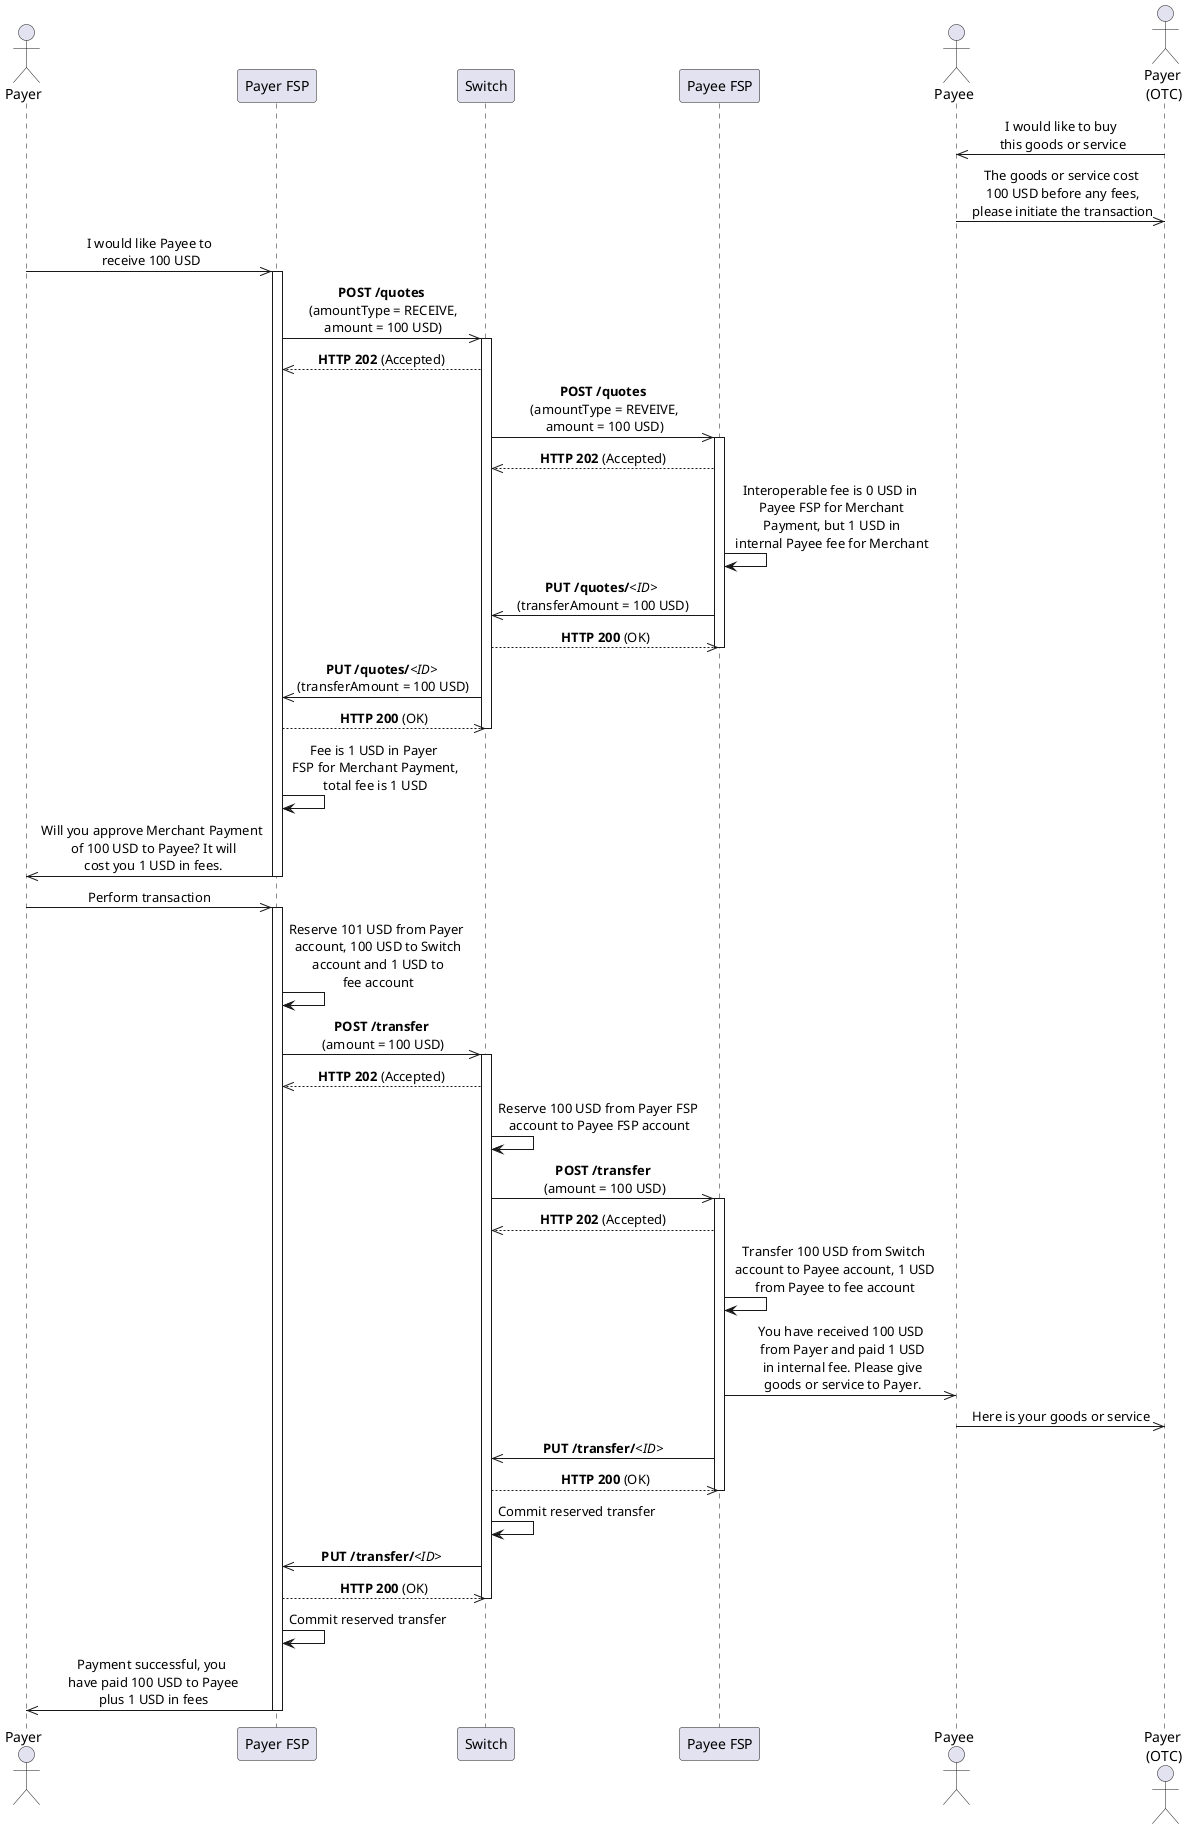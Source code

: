 /'*****
 License
 --------------
 Copyright © 2017 Bill & Melinda Gates Foundation
 The Mojaloop files are made available by the Bill & Melinda Gates Foundation under the Apache License, Version 2.0 (the "License") and you may not use these files except in compliance with the License. You may obtain a copy of the License at
 http://www.apache.org/licenses/LICENSE-2.0
 Unless required by applicable law or agreed to in writing, the Mojaloop files are distributed on an "AS IS" BASIS, WITHOUT WARRANTIES OR CONDITIONS OF ANY KIND, either express or implied. See the License for the specific language governing permissions and limitations under the License.
 Contributors
 --------------
 This is the official list of the Mojaloop project contributors for this file.
 Names of the original copyright holders (individuals or organizations)
 should be listed with a '*' in the first column. People who have
 contributed from an organization can be listed under the organization
 that actually holds the copyright for their contributions (see the
 Gates Foundation organization for an example). Those individuals should have
 their names indented and be marked with a '-'. Email address can be added
 optionally within square brackets <email>.
 * Gates Foundation
 - Name Surname <name.surname@gatesfoundation.com>

 * Henk Kodde <henk.kodde@modusbox.com>
 --------------
 ******'/

@startuml
' declaring skinparam
skinparam sequenceMessageAlign center

' declare title
' title Customer-Initiated Merchant Payment example

' Actor Keys:
' participant - FSP or Switch
' actor - Payee, Payer or Payer(OTC)

' declare actors
actor "Payer" as Payer
participant "Payer FSP" as PayerFSP
participant "Switch" as SWITCH
participant "Payee FSP" as PayeeFSP
actor "Payee" as Payee
actor "Payer\n (OTC)" as PayerOTC

' start flow

' activate Payer
Payee <<- PayerOTC: I would like to buy\n this goods or service
Payee ->> PayerOTC: The goods or service cost\n 100 USD before any fees,\n please initiate the transaction
Payer ->> PayerFSP: I would like Payee to\n receive 100 USD
activate PayerFSP
PayerFSP ->> SWITCH: **POST /quotes**\n (amountType = RECEIVE,\n amount = 100 USD)
activate SWITCH
PayerFSP <<-- SWITCH: **HTTP 202** (Accepted)
SWITCH ->> PayeeFSP: **POST /quotes**\n (amountType = REVEIVE,\n amount = 100 USD)
activate PayeeFSP
SWITCH <<-- PayeeFSP: **HTTP 202** (Accepted)
PayeeFSP -> PayeeFSP: Interoperable fee is 0 USD in\n Payee FSP for Merchant\n Payment, but 1 USD in\n internal Payee fee for Merchant
SWITCH <<- PayeeFSP: **PUT /quotes/**<i><ID></i> \n(transferAmount = 100 USD)
SWITCH -->> PayeeFSP: **HTTP 200** (OK)
deactivate PayeeFSP
PayerFSP <<- SWITCH: **PUT /quotes/**<i><ID></i>\n (transferAmount = 100 USD)
PayerFSP -->> SWITCH: **HTTP 200** (OK)
deactivate SWITCH
PayerFSP -> PayerFSP: Fee is 1 USD in Payer\n FSP for Merchant Payment,\n total fee is 1 USD
Payer <<- PayerFSP: Will you approve Merchant Payment\n of 100 USD to Payee? It will\n cost you 1 USD in fees.
deactivate PayerFSP
' deactivate Payer
Payer ->> PayerFSP: Perform transaction
activate PayerFSP
PayerFSP -> PayerFSP: Reserve 101 USD from Payer\n account, 100 USD to Switch\n account and 1 USD to\n fee account
PayerFSP ->> SWITCH: **POST /transfer**\n (amount = 100 USD)
activate SWITCH
PayerFSP <<-- SWITCH: **HTTP 202** (Accepted)
SWITCH -> SWITCH: Reserve 100 USD from Payer FSP\n account to Payee FSP account
SWITCH ->> PayeeFSP: **POST /transfer**\n (amount = 100 USD)
activate PayeeFSP
SWITCH <<-- PayeeFSP: **HTTP 202** (Accepted)
PayeeFSP -> PayeeFSP: Transfer 100 USD from Switch\n account to Payee account, 1 USD\n from Payee to fee account
PayeeFSP ->> Payee: You have received 100 USD\n from Payer and paid 1 USD\n in internal fee. Please give\n goods or service to Payer.
Payee ->> PayerOTC: Here is your goods or service
SWITCH <<- PayeeFSP: **PUT /transfer/**<i><ID></i>
SWITCH -->> PayeeFSP: **HTTP 200** (OK)
deactivate PayeeFSP
SWITCH -> SWITCH: Commit reserved transfer
PayerFSP <<- SWITCH: **PUT /transfer/**<i><ID></i>
PayerFSP -->> SWITCH: **HTTP 200** (OK)
deactivate SWITCH
PayerFSP -> PayerFSP: Commit reserved transfer
Payer <<- PayerFSP: Payment successful, you\n have paid 100 USD to Payee\n plus 1 USD in fees
deactivate PayerFSP
@enduml
